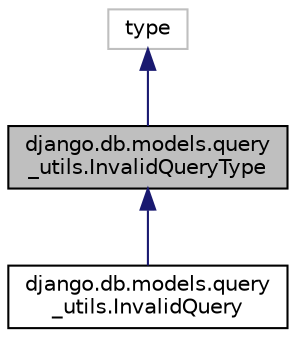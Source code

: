 digraph "django.db.models.query_utils.InvalidQueryType"
{
 // LATEX_PDF_SIZE
  edge [fontname="Helvetica",fontsize="10",labelfontname="Helvetica",labelfontsize="10"];
  node [fontname="Helvetica",fontsize="10",shape=record];
  Node1 [label="django.db.models.query\l_utils.InvalidQueryType",height=0.2,width=0.4,color="black", fillcolor="grey75", style="filled", fontcolor="black",tooltip=" "];
  Node2 -> Node1 [dir="back",color="midnightblue",fontsize="10",style="solid",fontname="Helvetica"];
  Node2 [label="type",height=0.2,width=0.4,color="grey75", fillcolor="white", style="filled",tooltip=" "];
  Node1 -> Node3 [dir="back",color="midnightblue",fontsize="10",style="solid",fontname="Helvetica"];
  Node3 [label="django.db.models.query\l_utils.InvalidQuery",height=0.2,width=0.4,color="black", fillcolor="white", style="filled",URL="$d7/d27/classdjango_1_1db_1_1models_1_1query__utils_1_1_invalid_query.html",tooltip=" "];
}
